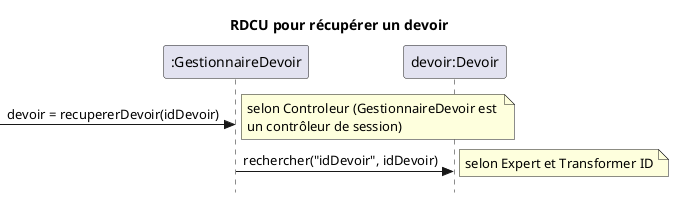 @startuml
skinparam style strictuml
skinparam defaultfontname Verdana
title RDCU pour récupérer un devoir
participant ":GestionnaireDevoir" as gd
participant "devoir:Devoir" as d

->gd : devoir = recupererDevoir(idDevoir)
note right : selon Controleur (GestionnaireDevoir est \nun contrôleur de session)

gd->d : rechercher("idDevoir", idDevoir)
note right : selon Expert et Transformer ID
@enduml

